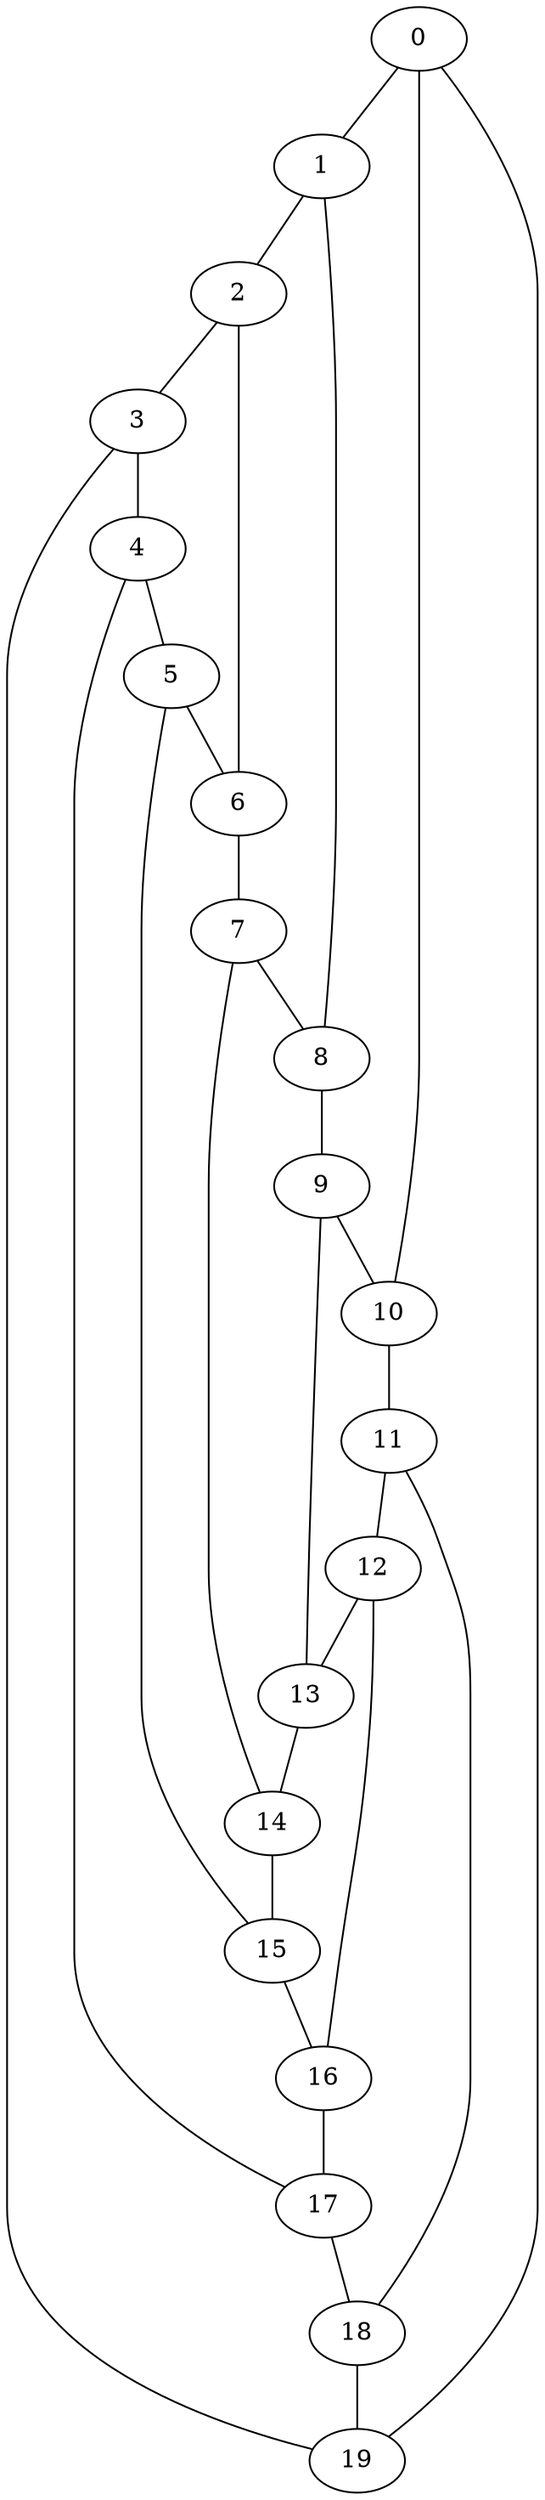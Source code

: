 graph  {
	graph [name="Dodecahedral Graph"];
	0 -- 1;
	0 -- 10;
	0 -- 19;
	1 -- 2;
	1 -- 8;
	2 -- 3;
	2 -- 6;
	3 -- 4;
	3 -- 19;
	4 -- 5;
	4 -- 17;
	5 -- 6;
	5 -- 15;
	6 -- 7;
	7 -- 8;
	7 -- 14;
	8 -- 9;
	9 -- 10;
	9 -- 13;
	10 -- 11;
	11 -- 12;
	11 -- 18;
	12 -- 13;
	12 -- 16;
	13 -- 14;
	14 -- 15;
	15 -- 16;
	16 -- 17;
	17 -- 18;
	18 -- 19;
}
